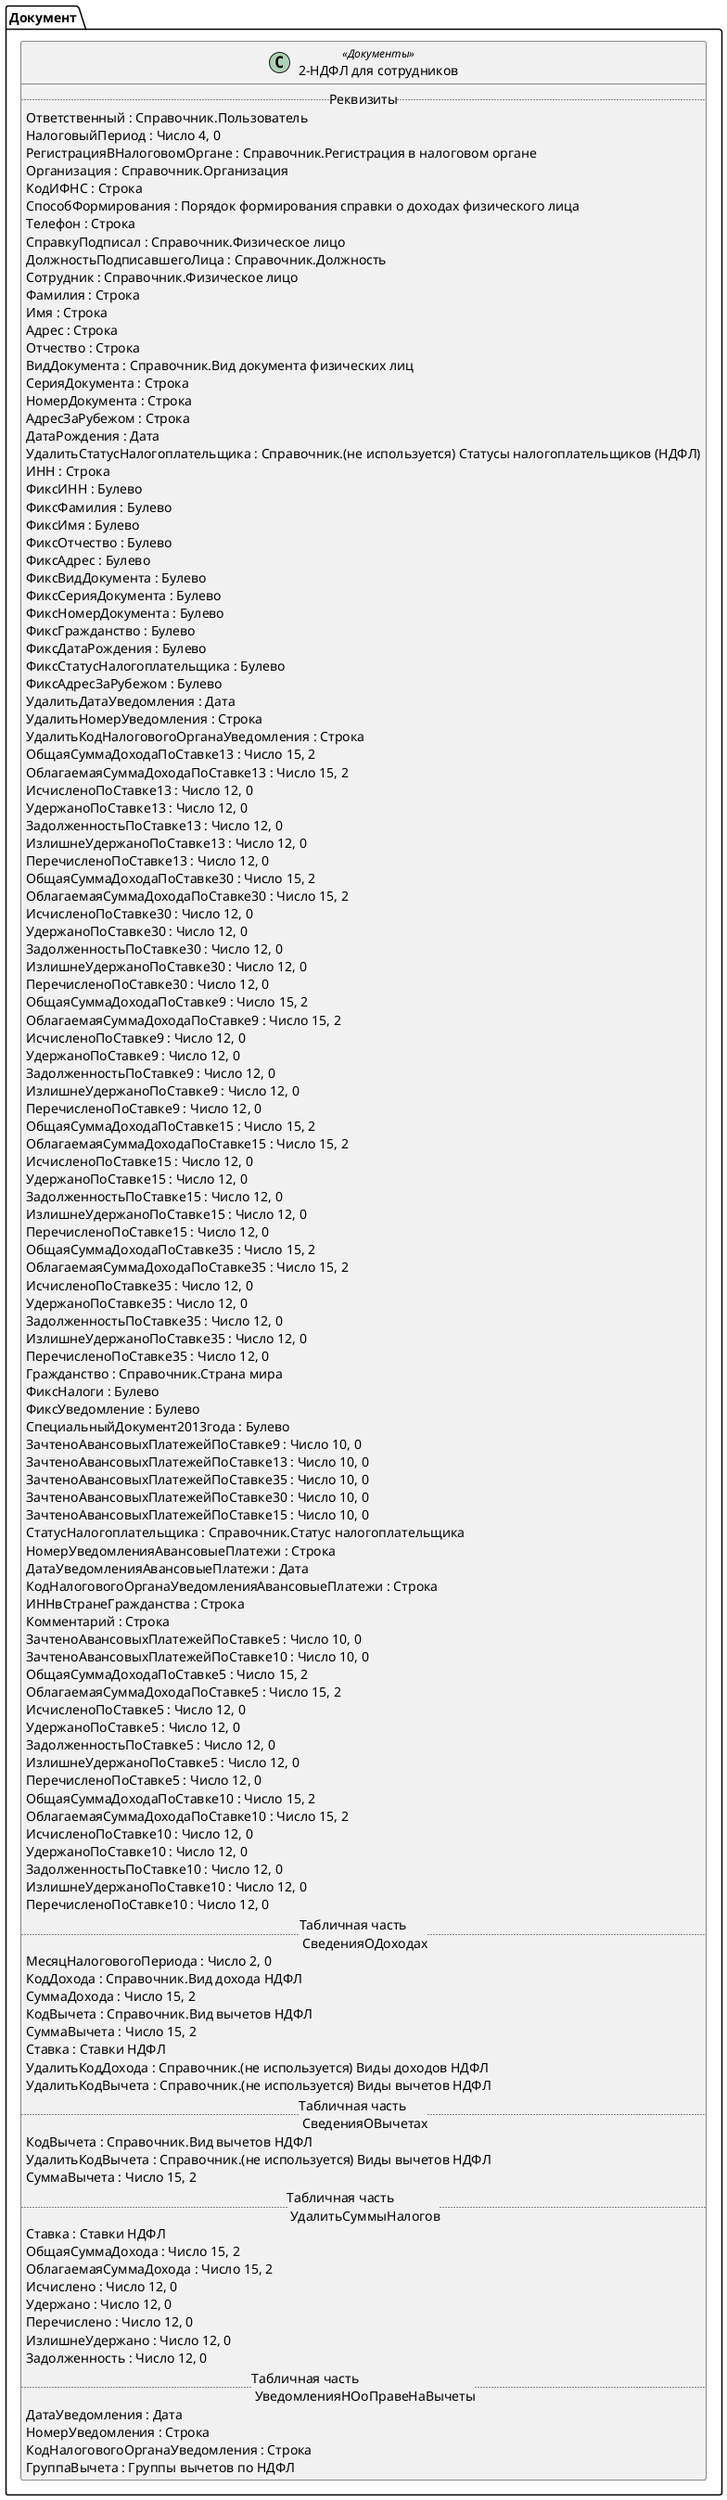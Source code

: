 ﻿@startuml СправкаНДФЛ
'!include templates.wsd
'..\include templates.wsd
class Документ.СправкаНДФЛ as "2-НДФЛ для сотрудников" <<Документы>>
{
..Реквизиты..
Ответственный : Справочник.Пользователь
НалоговыйПериод : Число 4, 0
РегистрацияВНалоговомОргане : Справочник.Регистрация в налоговом органе
Организация : Справочник.Организация
КодИФНС : Строка
СпособФормирования : Порядок формирования справки о доходах физического лица
Телефон : Строка
СправкуПодписал : Справочник.Физическое лицо
ДолжностьПодписавшегоЛица : Справочник.Должность
Сотрудник : Справочник.Физическое лицо
Фамилия : Строка
Имя : Строка
Адрес : Строка
Отчество : Строка
ВидДокумента : Справочник.Вид документа физических лиц
СерияДокумента : Строка
НомерДокумента : Строка
АдресЗаРубежом : Строка
ДатаРождения : Дата
УдалитьСтатусНалогоплательщика : Справочник.(не используется) Статусы налогоплательщиков (НДФЛ)
ИНН : Строка
ФиксИНН : Булево
ФиксФамилия : Булево
ФиксИмя : Булево
ФиксОтчество : Булево
ФиксАдрес : Булево
ФиксВидДокумента : Булево
ФиксСерияДокумента : Булево
ФиксНомерДокумента : Булево
ФиксГражданство : Булево
ФиксДатаРождения : Булево
ФиксСтатусНалогоплательщика : Булево
ФиксАдресЗаРубежом : Булево
УдалитьДатаУведомления : Дата
УдалитьНомерУведомления : Строка
УдалитьКодНалоговогоОрганаУведомления : Строка
ОбщаяСуммаДоходаПоСтавке13 : Число 15, 2
ОблагаемаяСуммаДоходаПоСтавке13 : Число 15, 2
ИсчисленоПоСтавке13 : Число 12, 0
УдержаноПоСтавке13 : Число 12, 0
ЗадолженностьПоСтавке13 : Число 12, 0
ИзлишнеУдержаноПоСтавке13 : Число 12, 0
ПеречисленоПоСтавке13 : Число 12, 0
ОбщаяСуммаДоходаПоСтавке30 : Число 15, 2
ОблагаемаяСуммаДоходаПоСтавке30 : Число 15, 2
ИсчисленоПоСтавке30 : Число 12, 0
УдержаноПоСтавке30 : Число 12, 0
ЗадолженностьПоСтавке30 : Число 12, 0
ИзлишнеУдержаноПоСтавке30 : Число 12, 0
ПеречисленоПоСтавке30 : Число 12, 0
ОбщаяСуммаДоходаПоСтавке9 : Число 15, 2
ОблагаемаяСуммаДоходаПоСтавке9 : Число 15, 2
ИсчисленоПоСтавке9 : Число 12, 0
УдержаноПоСтавке9 : Число 12, 0
ЗадолженностьПоСтавке9 : Число 12, 0
ИзлишнеУдержаноПоСтавке9 : Число 12, 0
ПеречисленоПоСтавке9 : Число 12, 0
ОбщаяСуммаДоходаПоСтавке15 : Число 15, 2
ОблагаемаяСуммаДоходаПоСтавке15 : Число 15, 2
ИсчисленоПоСтавке15 : Число 12, 0
УдержаноПоСтавке15 : Число 12, 0
ЗадолженностьПоСтавке15 : Число 12, 0
ИзлишнеУдержаноПоСтавке15 : Число 12, 0
ПеречисленоПоСтавке15 : Число 12, 0
ОбщаяСуммаДоходаПоСтавке35 : Число 15, 2
ОблагаемаяСуммаДоходаПоСтавке35 : Число 15, 2
ИсчисленоПоСтавке35 : Число 12, 0
УдержаноПоСтавке35 : Число 12, 0
ЗадолженностьПоСтавке35 : Число 12, 0
ИзлишнеУдержаноПоСтавке35 : Число 12, 0
ПеречисленоПоСтавке35 : Число 12, 0
Гражданство : Справочник.Страна мира
ФиксНалоги : Булево
ФиксУведомление : Булево
СпециальныйДокумент2013года : Булево
ЗачтеноАвансовыхПлатежейПоСтавке9 : Число 10, 0
ЗачтеноАвансовыхПлатежейПоСтавке13 : Число 10, 0
ЗачтеноАвансовыхПлатежейПоСтавке35 : Число 10, 0
ЗачтеноАвансовыхПлатежейПоСтавке30 : Число 10, 0
ЗачтеноАвансовыхПлатежейПоСтавке15 : Число 10, 0
СтатусНалогоплательщика : Справочник.Статус налогоплательщика
НомерУведомленияАвансовыеПлатежи : Строка
ДатаУведомленияАвансовыеПлатежи : Дата
КодНалоговогоОрганаУведомленияАвансовыеПлатежи : Строка
ИННвСтранеГражданства : Строка
Комментарий : Строка
ЗачтеноАвансовыхПлатежейПоСтавке5 : Число 10, 0
ЗачтеноАвансовыхПлатежейПоСтавке10 : Число 10, 0
ОбщаяСуммаДоходаПоСтавке5 : Число 15, 2
ОблагаемаяСуммаДоходаПоСтавке5 : Число 15, 2
ИсчисленоПоСтавке5 : Число 12, 0
УдержаноПоСтавке5 : Число 12, 0
ЗадолженностьПоСтавке5 : Число 12, 0
ИзлишнеУдержаноПоСтавке5 : Число 12, 0
ПеречисленоПоСтавке5 : Число 12, 0
ОбщаяСуммаДоходаПоСтавке10 : Число 15, 2
ОблагаемаяСуммаДоходаПоСтавке10 : Число 15, 2
ИсчисленоПоСтавке10 : Число 12, 0
УдержаноПоСтавке10 : Число 12, 0
ЗадолженностьПоСтавке10 : Число 12, 0
ИзлишнеУдержаноПоСтавке10 : Число 12, 0
ПеречисленоПоСтавке10 : Число 12, 0
..Табличная часть \n СведенияОДоходах..
МесяцНалоговогоПериода : Число 2, 0
КодДохода : Справочник.Вид дохода НДФЛ
СуммаДохода : Число 15, 2
КодВычета : Справочник.Вид вычетов НДФЛ
СуммаВычета : Число 15, 2
Ставка : Ставки НДФЛ
УдалитьКодДохода : Справочник.(не используется) Виды доходов НДФЛ
УдалитьКодВычета : Справочник.(не используется) Виды вычетов НДФЛ
..Табличная часть \n СведенияОВычетах..
КодВычета : Справочник.Вид вычетов НДФЛ
УдалитьКодВычета : Справочник.(не используется) Виды вычетов НДФЛ
СуммаВычета : Число 15, 2
..Табличная часть \n УдалитьСуммыНалогов..
Ставка : Ставки НДФЛ
ОбщаяСуммаДохода : Число 15, 2
ОблагаемаяСуммаДохода : Число 15, 2
Исчислено : Число 12, 0
Удержано : Число 12, 0
Перечислено : Число 12, 0
ИзлишнеУдержано : Число 12, 0
Задолженность : Число 12, 0
..Табличная часть \n УведомленияНОоПравеНаВычеты..
ДатаУведомления : Дата
НомерУведомления : Строка
КодНалоговогоОрганаУведомления : Строка
ГруппаВычета : Группы вычетов по НДФЛ
}
@enduml
